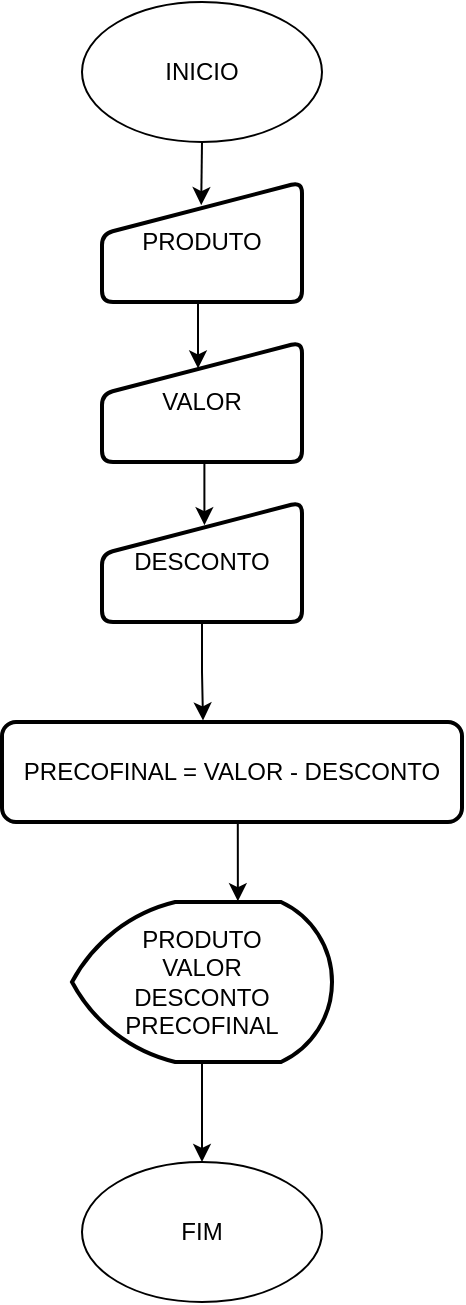 <mxfile version="25.0.3">
  <diagram name="Página-1" id="1Hw-TcdHoEDZtRRDqAd-">
    <mxGraphModel dx="666" dy="420" grid="1" gridSize="10" guides="1" tooltips="1" connect="1" arrows="1" fold="1" page="1" pageScale="1" pageWidth="827" pageHeight="1169" math="0" shadow="0">
      <root>
        <mxCell id="0" />
        <mxCell id="1" parent="0" />
        <mxCell id="suS5fiH4HcFKJgkptRaj-1" value="INICIO" style="ellipse;whiteSpace=wrap;html=1;" vertex="1" parent="1">
          <mxGeometry x="280" y="30" width="120" height="70" as="geometry" />
        </mxCell>
        <mxCell id="suS5fiH4HcFKJgkptRaj-2" value="FIM" style="ellipse;whiteSpace=wrap;html=1;" vertex="1" parent="1">
          <mxGeometry x="280" y="610" width="120" height="70" as="geometry" />
        </mxCell>
        <mxCell id="suS5fiH4HcFKJgkptRaj-10" style="edgeStyle=orthogonalEdgeStyle;rounded=0;orthogonalLoop=1;jettySize=auto;html=1;exitX=0.5;exitY=1;exitDx=0;exitDy=0;entryX=0.48;entryY=0.22;entryDx=0;entryDy=0;entryPerimeter=0;" edge="1" parent="1" source="suS5fiH4HcFKJgkptRaj-3" target="suS5fiH4HcFKJgkptRaj-4">
          <mxGeometry relative="1" as="geometry" />
        </mxCell>
        <mxCell id="suS5fiH4HcFKJgkptRaj-3" value="PRODUTO" style="html=1;strokeWidth=2;shape=manualInput;whiteSpace=wrap;rounded=1;size=26;arcSize=11;" vertex="1" parent="1">
          <mxGeometry x="290" y="120" width="100" height="60" as="geometry" />
        </mxCell>
        <mxCell id="suS5fiH4HcFKJgkptRaj-4" value="VALOR" style="html=1;strokeWidth=2;shape=manualInput;whiteSpace=wrap;rounded=1;size=26;arcSize=11;" vertex="1" parent="1">
          <mxGeometry x="290" y="200" width="100" height="60" as="geometry" />
        </mxCell>
        <mxCell id="suS5fiH4HcFKJgkptRaj-5" value="DESCONTO" style="html=1;strokeWidth=2;shape=manualInput;whiteSpace=wrap;rounded=1;size=26;arcSize=11;" vertex="1" parent="1">
          <mxGeometry x="290" y="280" width="100" height="60" as="geometry" />
        </mxCell>
        <mxCell id="suS5fiH4HcFKJgkptRaj-6" value="PRECOFINAL = VALOR - DESCONTO" style="rounded=1;whiteSpace=wrap;html=1;absoluteArcSize=1;arcSize=14;strokeWidth=2;" vertex="1" parent="1">
          <mxGeometry x="240" y="390" width="230" height="50" as="geometry" />
        </mxCell>
        <mxCell id="suS5fiH4HcFKJgkptRaj-14" style="edgeStyle=orthogonalEdgeStyle;rounded=0;orthogonalLoop=1;jettySize=auto;html=1;exitX=0.5;exitY=1;exitDx=0;exitDy=0;exitPerimeter=0;entryX=0.5;entryY=0;entryDx=0;entryDy=0;" edge="1" parent="1" source="suS5fiH4HcFKJgkptRaj-7" target="suS5fiH4HcFKJgkptRaj-2">
          <mxGeometry relative="1" as="geometry" />
        </mxCell>
        <mxCell id="suS5fiH4HcFKJgkptRaj-7" value="PRODUTO&lt;div&gt;VALOR&lt;/div&gt;&lt;div&gt;DESCONTO&lt;/div&gt;&lt;div&gt;PRECOFINAL&lt;/div&gt;" style="strokeWidth=2;html=1;shape=mxgraph.flowchart.display;whiteSpace=wrap;" vertex="1" parent="1">
          <mxGeometry x="275" y="480" width="130" height="80" as="geometry" />
        </mxCell>
        <mxCell id="suS5fiH4HcFKJgkptRaj-9" style="edgeStyle=orthogonalEdgeStyle;rounded=0;orthogonalLoop=1;jettySize=auto;html=1;exitX=0.5;exitY=1;exitDx=0;exitDy=0;entryX=0.496;entryY=0.193;entryDx=0;entryDy=0;entryPerimeter=0;" edge="1" parent="1" source="suS5fiH4HcFKJgkptRaj-1" target="suS5fiH4HcFKJgkptRaj-3">
          <mxGeometry relative="1" as="geometry" />
        </mxCell>
        <mxCell id="suS5fiH4HcFKJgkptRaj-11" style="edgeStyle=orthogonalEdgeStyle;rounded=0;orthogonalLoop=1;jettySize=auto;html=1;exitX=0.5;exitY=1;exitDx=0;exitDy=0;entryX=0.512;entryY=0.193;entryDx=0;entryDy=0;entryPerimeter=0;" edge="1" parent="1" source="suS5fiH4HcFKJgkptRaj-4" target="suS5fiH4HcFKJgkptRaj-5">
          <mxGeometry relative="1" as="geometry" />
        </mxCell>
        <mxCell id="suS5fiH4HcFKJgkptRaj-13" style="edgeStyle=orthogonalEdgeStyle;rounded=0;orthogonalLoop=1;jettySize=auto;html=1;exitX=0.5;exitY=1;exitDx=0;exitDy=0;entryX=0.638;entryY=-0.005;entryDx=0;entryDy=0;entryPerimeter=0;" edge="1" parent="1" source="suS5fiH4HcFKJgkptRaj-6" target="suS5fiH4HcFKJgkptRaj-7">
          <mxGeometry relative="1" as="geometry" />
        </mxCell>
        <mxCell id="suS5fiH4HcFKJgkptRaj-15" style="edgeStyle=orthogonalEdgeStyle;rounded=0;orthogonalLoop=1;jettySize=auto;html=1;exitX=0.5;exitY=1;exitDx=0;exitDy=0;entryX=0.437;entryY=-0.016;entryDx=0;entryDy=0;entryPerimeter=0;" edge="1" parent="1" source="suS5fiH4HcFKJgkptRaj-5" target="suS5fiH4HcFKJgkptRaj-6">
          <mxGeometry relative="1" as="geometry" />
        </mxCell>
      </root>
    </mxGraphModel>
  </diagram>
</mxfile>
